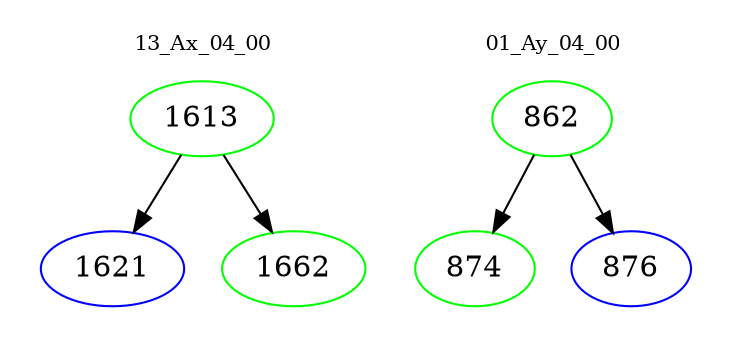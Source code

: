 digraph{
subgraph cluster_0 {
color = white
label = "13_Ax_04_00";
fontsize=10;
T0_1613 [label="1613", color="green"]
T0_1613 -> T0_1621 [color="black"]
T0_1621 [label="1621", color="blue"]
T0_1613 -> T0_1662 [color="black"]
T0_1662 [label="1662", color="green"]
}
subgraph cluster_1 {
color = white
label = "01_Ay_04_00";
fontsize=10;
T1_862 [label="862", color="green"]
T1_862 -> T1_874 [color="black"]
T1_874 [label="874", color="green"]
T1_862 -> T1_876 [color="black"]
T1_876 [label="876", color="blue"]
}
}

